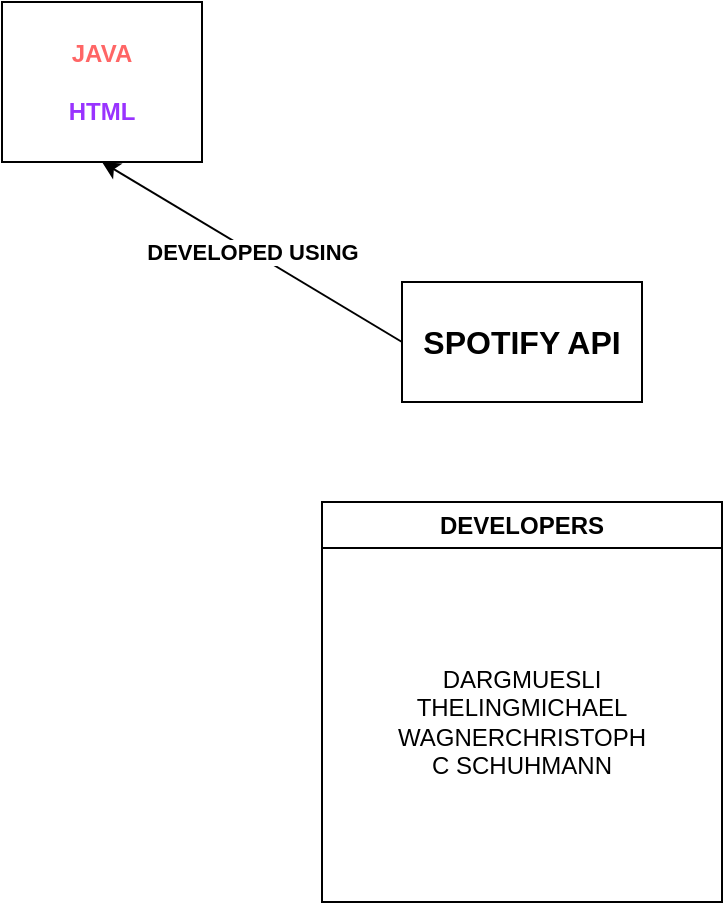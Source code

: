 <mxfile version="26.0.14">
  <diagram name="Page-1" id="c4acf3e9-155e-7222-9cf6-157b1a14988f">
    <mxGraphModel dx="1050" dy="569" grid="1" gridSize="10" guides="1" tooltips="1" connect="1" arrows="1" fold="1" page="1" pageScale="1" pageWidth="850" pageHeight="1100" background="none" math="0" shadow="0">
      <root>
        <mxCell id="0" />
        <mxCell id="1" parent="0" />
        <mxCell id="E6f9A_QqC-4JTL4v3vqP-1" value="SPOTIFY API" style="rounded=0;whiteSpace=wrap;html=1;spacing=2;fontSize=16;fontStyle=1" vertex="1" parent="1">
          <mxGeometry x="330" y="770" width="120" height="60" as="geometry" />
        </mxCell>
        <mxCell id="E6f9A_QqC-4JTL4v3vqP-4" value="&lt;div&gt;&lt;font style=&quot;color: rgb(255, 102, 102);&quot;&gt;&lt;b&gt;JAVA&lt;/b&gt;&lt;/font&gt;&lt;/div&gt;&lt;div&gt;&lt;br&gt;&lt;/div&gt;&lt;div&gt;&lt;font style=&quot;color: rgb(153, 51, 255);&quot;&gt;&lt;b&gt;HTML&lt;/b&gt;&lt;/font&gt;&lt;/div&gt;" style="rounded=0;whiteSpace=wrap;html=1;" vertex="1" parent="1">
          <mxGeometry x="130" y="630" width="100" height="80" as="geometry" />
        </mxCell>
        <mxCell id="E6f9A_QqC-4JTL4v3vqP-5" value="" style="endArrow=classic;html=1;rounded=0;entryX=0.5;entryY=1;entryDx=0;entryDy=0;exitX=0;exitY=0.5;exitDx=0;exitDy=0;" edge="1" parent="1" source="E6f9A_QqC-4JTL4v3vqP-1" target="E6f9A_QqC-4JTL4v3vqP-4">
          <mxGeometry relative="1" as="geometry">
            <mxPoint x="340" y="820" as="sourcePoint" />
            <mxPoint x="500" y="820" as="targetPoint" />
          </mxGeometry>
        </mxCell>
        <mxCell id="E6f9A_QqC-4JTL4v3vqP-6" value="&lt;b&gt;DEVELOPED USING&lt;/b&gt;" style="edgeLabel;resizable=0;html=1;;align=center;verticalAlign=middle;" connectable="0" vertex="1" parent="E6f9A_QqC-4JTL4v3vqP-5">
          <mxGeometry relative="1" as="geometry" />
        </mxCell>
        <mxCell id="E6f9A_QqC-4JTL4v3vqP-12" value="DEVELOPERS" style="swimlane;whiteSpace=wrap;html=1;" vertex="1" parent="1">
          <mxGeometry x="290" y="880" width="200" height="200" as="geometry">
            <mxRectangle x="290" y="880" width="120" height="30" as="alternateBounds" />
          </mxGeometry>
        </mxCell>
        <mxCell id="E6f9A_QqC-4JTL4v3vqP-14" value="DARGMUESLI&lt;div&gt;THELINGMICHAEL&lt;/div&gt;&lt;div&gt;WAGNERCHRISTOPH&lt;/div&gt;&lt;div&gt;C SCHUHMANN&lt;/div&gt;" style="text;html=1;align=center;verticalAlign=middle;whiteSpace=wrap;rounded=0;" vertex="1" parent="E6f9A_QqC-4JTL4v3vqP-12">
          <mxGeometry y="20" width="200" height="180" as="geometry" />
        </mxCell>
      </root>
    </mxGraphModel>
  </diagram>
</mxfile>
